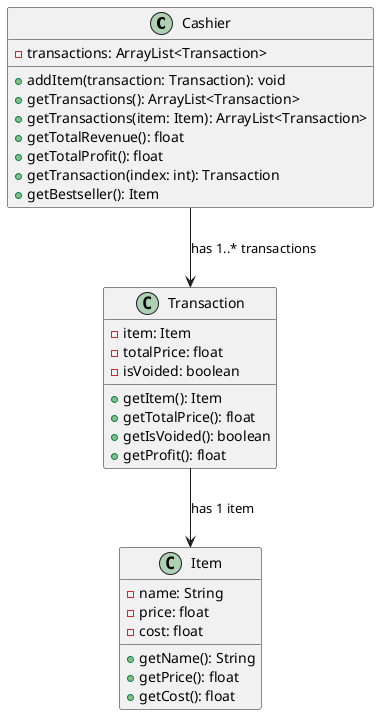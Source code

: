 @startuml

class Cashier {
    - transactions: ArrayList<Transaction>
    + addItem(transaction: Transaction): void
    + getTransactions(): ArrayList<Transaction>
    + getTransactions(item: Item): ArrayList<Transaction>
    + getTotalRevenue(): float
    + getTotalProfit(): float
    + getTransaction(index: int): Transaction
    + getBestseller(): Item
}

class Transaction {
    - item: Item
    - totalPrice: float
    - isVoided: boolean
    + getItem(): Item
    + getTotalPrice(): float
    + getIsVoided(): boolean
    + getProfit(): float
}

class Item {
    - name: String
    - price: float
    - cost: float
    + getName(): String
    + getPrice(): float
    + getCost(): float
}

Cashier --> Transaction : has 1..* transactions
Transaction --> Item : has 1 item

@enduml
